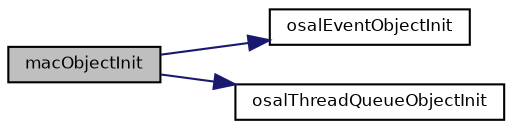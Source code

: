 digraph "macObjectInit"
{
  bgcolor="transparent";
  edge [fontname="Helvetica",fontsize="8",labelfontname="Helvetica",labelfontsize="8"];
  node [fontname="Helvetica",fontsize="8",shape=record];
  rankdir="LR";
  Node5 [label="macObjectInit",height=0.2,width=0.4,color="black", fillcolor="grey75", style="filled", fontcolor="black"];
  Node5 -> Node6 [color="midnightblue",fontsize="8",style="solid",fontname="Helvetica"];
  Node6 [label="osalEventObjectInit",height=0.2,width=0.4,color="black",URL="$group___o_s_a_l.html#gab8a1810d5fe09eba979d369b590fd564",tooltip="Initializes an event source object. "];
  Node5 -> Node7 [color="midnightblue",fontsize="8",style="solid",fontname="Helvetica"];
  Node7 [label="osalThreadQueueObjectInit",height=0.2,width=0.4,color="black",URL="$group___o_s_a_l.html#ga345fc7214d1863e6471ae8433b995a10",tooltip="Initializes a threads queue object. "];
}
